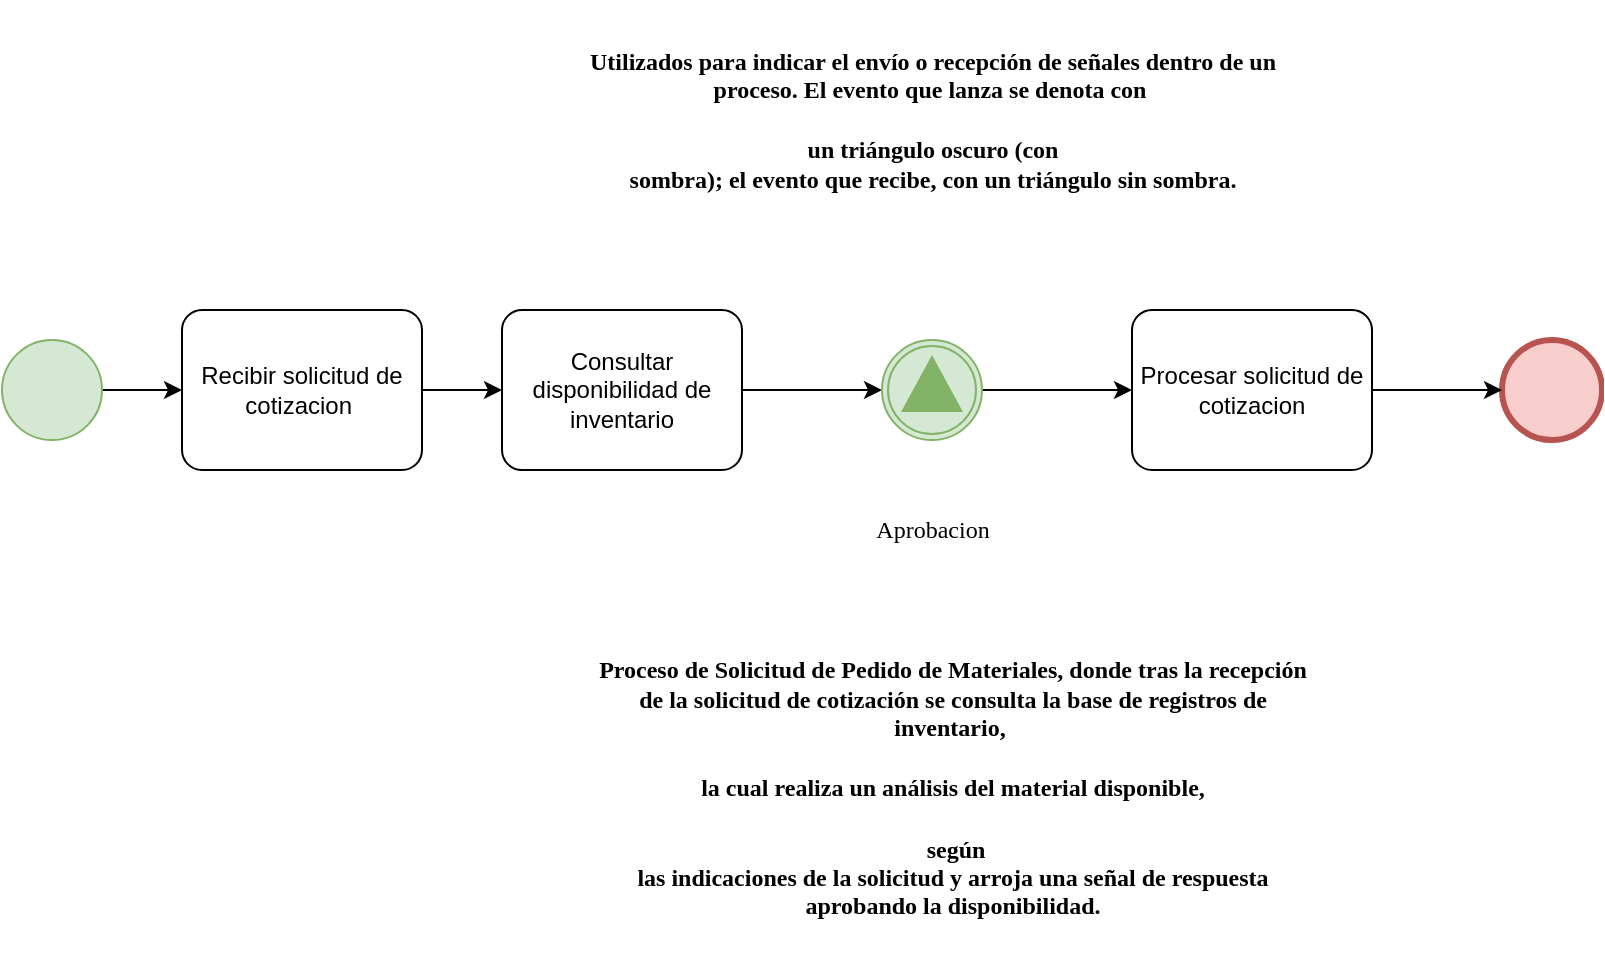 <mxfile version="20.3.0" type="device"><diagram id="2zEcpBMTQg7aLv2WQsfc" name="Página-1"><mxGraphModel dx="1021" dy="651" grid="1" gridSize="10" guides="1" tooltips="1" connect="1" arrows="1" fold="1" page="1" pageScale="1" pageWidth="1169" pageHeight="827" math="0" shadow="0"><root><mxCell id="0"/><mxCell id="1" parent="0"/><mxCell id="ZBbnLHUIyTQLxYjVdT0a-9" value="" style="edgeStyle=orthogonalEdgeStyle;rounded=0;orthogonalLoop=1;jettySize=auto;html=1;" edge="1" parent="1" source="ZBbnLHUIyTQLxYjVdT0a-1" target="ZBbnLHUIyTQLxYjVdT0a-3"><mxGeometry relative="1" as="geometry"/></mxCell><mxCell id="ZBbnLHUIyTQLxYjVdT0a-1" value="" style="points=[[0.145,0.145,0],[0.5,0,0],[0.855,0.145,0],[1,0.5,0],[0.855,0.855,0],[0.5,1,0],[0.145,0.855,0],[0,0.5,0]];shape=mxgraph.bpmn.event;html=1;verticalLabelPosition=bottom;labelBackgroundColor=#ffffff;verticalAlign=top;align=center;perimeter=ellipsePerimeter;outlineConnect=0;aspect=fixed;outline=standard;symbol=general;fillColor=#d5e8d4;strokeColor=#82b366;" vertex="1" parent="1"><mxGeometry x="30" y="190" width="50" height="50" as="geometry"/></mxCell><mxCell id="ZBbnLHUIyTQLxYjVdT0a-2" value="&lt;h4&gt;&lt;font face=&quot;Georgia&quot;&gt;Utilizados para indicar el envío o recepción de señales dentro de un&lt;br&gt;proceso. El evento que lanza se denota con&amp;nbsp;&lt;/font&gt;&lt;/h4&gt;&lt;h4&gt;&lt;font face=&quot;Georgia&quot;&gt;un triángulo oscuro (con&lt;br&gt;sombra); el evento que recibe, con un triángulo sin sombra.&lt;/font&gt;&lt;br&gt;&lt;/h4&gt;" style="text;html=1;align=center;verticalAlign=middle;resizable=0;points=[];autosize=1;strokeColor=none;fillColor=none;" vertex="1" parent="1"><mxGeometry x="275" y="20" width="440" height="120" as="geometry"/></mxCell><mxCell id="ZBbnLHUIyTQLxYjVdT0a-10" value="" style="edgeStyle=orthogonalEdgeStyle;rounded=0;orthogonalLoop=1;jettySize=auto;html=1;" edge="1" parent="1" source="ZBbnLHUIyTQLxYjVdT0a-3" target="ZBbnLHUIyTQLxYjVdT0a-7"><mxGeometry relative="1" as="geometry"/></mxCell><mxCell id="ZBbnLHUIyTQLxYjVdT0a-3" value="Recibir solicitud de cotizacion " style="points=[[0.25,0,0],[0.5,0,0],[0.75,0,0],[1,0.25,0],[1,0.5,0],[1,0.75,0],[0.75,1,0],[0.5,1,0],[0.25,1,0],[0,0.75,0],[0,0.5,0],[0,0.25,0]];shape=mxgraph.bpmn.task;whiteSpace=wrap;rectStyle=rounded;size=10;taskMarker=abstract;" vertex="1" parent="1"><mxGeometry x="120" y="175" width="120" height="80" as="geometry"/></mxCell><mxCell id="ZBbnLHUIyTQLxYjVdT0a-6" value="" style="points=[[0.145,0.145,0],[0.5,0,0],[0.855,0.145,0],[1,0.5,0],[0.855,0.855,0],[0.5,1,0],[0.145,0.855,0],[0,0.5,0]];shape=mxgraph.bpmn.event;html=1;verticalLabelPosition=bottom;labelBackgroundColor=#ffffff;verticalAlign=top;align=center;perimeter=ellipsePerimeter;outlineConnect=0;aspect=fixed;outline=end;symbol=terminate2;fillColor=#f8cecc;strokeColor=#b85450;" vertex="1" parent="1"><mxGeometry x="780" y="190" width="50" height="50" as="geometry"/></mxCell><mxCell id="2G28ph015y-KWoTbm6aI-12" value="" style="edgeStyle=orthogonalEdgeStyle;rounded=0;orthogonalLoop=1;jettySize=auto;html=1;fontFamily=Georgia;" edge="1" parent="1" source="ZBbnLHUIyTQLxYjVdT0a-7" target="2G28ph015y-KWoTbm6aI-10"><mxGeometry relative="1" as="geometry"/></mxCell><mxCell id="ZBbnLHUIyTQLxYjVdT0a-7" value="Consultar disponibilidad de inventario" style="points=[[0.25,0,0],[0.5,0,0],[0.75,0,0],[1,0.25,0],[1,0.5,0],[1,0.75,0],[0.75,1,0],[0.5,1,0],[0.25,1,0],[0,0.75,0],[0,0.5,0],[0,0.25,0]];shape=mxgraph.bpmn.task;whiteSpace=wrap;rectStyle=rounded;size=10;taskMarker=abstract;" vertex="1" parent="1"><mxGeometry x="280" y="175" width="120" height="80" as="geometry"/></mxCell><mxCell id="ZBbnLHUIyTQLxYjVdT0a-14" value="&lt;h4&gt;&lt;font face=&quot;Georgia&quot;&gt;Proceso de Solicitud de Pedido de Materiales, donde tras la recepción&lt;br/&gt;de la solicitud de cotización se consulta la base de registros de&lt;br/&gt;inventario,&amp;nbsp;&lt;/font&gt;&lt;/h4&gt;&lt;h4&gt;&lt;font face=&quot;Georgia&quot;&gt;la cual realiza un análisis del material disponible,&lt;/font&gt;&lt;/h4&gt;&lt;h4&gt;&lt;font face=&quot;Georgia&quot;&gt;&amp;nbsp;según&lt;br/&gt;las indicaciones de la solicitud y arroja una señal de respuesta&lt;br/&gt;aprobando la disponibilidad.&lt;/font&gt;&lt;br&gt;&lt;/h4&gt;" style="text;html=1;align=center;verticalAlign=middle;resizable=0;points=[];autosize=1;strokeColor=none;fillColor=none;" vertex="1" parent="1"><mxGeometry x="280" y="324" width="450" height="180" as="geometry"/></mxCell><mxCell id="2G28ph015y-KWoTbm6aI-8" value="" style="edgeStyle=orthogonalEdgeStyle;rounded=0;orthogonalLoop=1;jettySize=auto;html=1;fontFamily=Georgia;" edge="1" parent="1" source="2G28ph015y-KWoTbm6aI-6" target="ZBbnLHUIyTQLxYjVdT0a-6"><mxGeometry relative="1" as="geometry"/></mxCell><mxCell id="2G28ph015y-KWoTbm6aI-6" value="Procesar solicitud de cotizacion" style="points=[[0.25,0,0],[0.5,0,0],[0.75,0,0],[1,0.25,0],[1,0.5,0],[1,0.75,0],[0.75,1,0],[0.5,1,0],[0.25,1,0],[0,0.75,0],[0,0.5,0],[0,0.25,0]];shape=mxgraph.bpmn.task;whiteSpace=wrap;rectStyle=rounded;size=10;taskMarker=abstract;" vertex="1" parent="1"><mxGeometry x="595" y="175" width="120" height="80" as="geometry"/></mxCell><mxCell id="2G28ph015y-KWoTbm6aI-13" value="" style="edgeStyle=orthogonalEdgeStyle;rounded=0;orthogonalLoop=1;jettySize=auto;html=1;fontFamily=Georgia;" edge="1" parent="1" source="2G28ph015y-KWoTbm6aI-10" target="2G28ph015y-KWoTbm6aI-6"><mxGeometry relative="1" as="geometry"/></mxCell><mxCell id="2G28ph015y-KWoTbm6aI-10" value="" style="points=[[0.145,0.145,0],[0.5,0,0],[0.855,0.145,0],[1,0.5,0],[0.855,0.855,0],[0.5,1,0],[0.145,0.855,0],[0,0.5,0]];shape=mxgraph.bpmn.event;html=1;verticalLabelPosition=bottom;labelBackgroundColor=#ffffff;verticalAlign=top;align=center;perimeter=ellipsePerimeter;outlineConnect=0;aspect=fixed;outline=throwing;symbol=signal;fontFamily=Georgia;fillColor=#d5e8d4;strokeColor=#82b366;" vertex="1" parent="1"><mxGeometry x="470" y="190" width="50" height="50" as="geometry"/></mxCell><mxCell id="2G28ph015y-KWoTbm6aI-11" value="Aprobacion" style="text;html=1;align=center;verticalAlign=middle;resizable=0;points=[];autosize=1;strokeColor=none;fillColor=none;fontFamily=Georgia;" vertex="1" parent="1"><mxGeometry x="450" y="270" width="90" height="30" as="geometry"/></mxCell></root></mxGraphModel></diagram></mxfile>